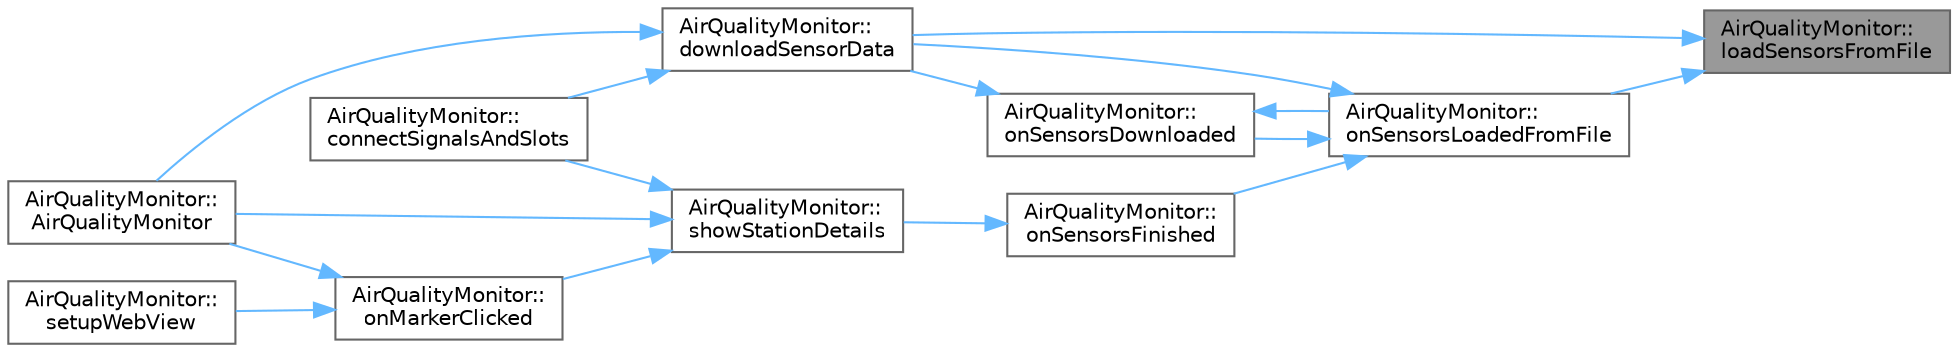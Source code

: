 digraph "AirQualityMonitor::loadSensorsFromFile"
{
 // LATEX_PDF_SIZE
  bgcolor="transparent";
  edge [fontname=Helvetica,fontsize=10,labelfontname=Helvetica,labelfontsize=10];
  node [fontname=Helvetica,fontsize=10,shape=box,height=0.2,width=0.4];
  rankdir="RL";
  Node1 [id="Node000001",label="AirQualityMonitor::\lloadSensorsFromFile",height=0.2,width=0.4,color="gray40", fillcolor="grey60", style="filled", fontcolor="black",tooltip="Ładuje dane sensorów z lokalnego pliku JSON."];
  Node1 -> Node2 [id="edge1_Node000001_Node000002",dir="back",color="steelblue1",style="solid",tooltip=" "];
  Node2 [id="Node000002",label="AirQualityMonitor::\ldownloadSensorData",height=0.2,width=0.4,color="grey40", fillcolor="white", style="filled",URL="$class_air_quality_monitor.html#a4f9e4e9e4973368c9b3ea6938dc96611",tooltip="Pobiera i zapisuje dane sensorów dla aktualnie wybranej stacji."];
  Node2 -> Node3 [id="edge2_Node000002_Node000003",dir="back",color="steelblue1",style="solid",tooltip=" "];
  Node3 [id="Node000003",label="AirQualityMonitor::\lAirQualityMonitor",height=0.2,width=0.4,color="grey40", fillcolor="white", style="filled",URL="$class_air_quality_monitor.html#a5c1e078e2b1c45ecfacef7f3a0d31322",tooltip="Konstruktor klasy AirQualityMonitor."];
  Node2 -> Node4 [id="edge3_Node000002_Node000004",dir="back",color="steelblue1",style="solid",tooltip=" "];
  Node4 [id="Node000004",label="AirQualityMonitor::\lconnectSignalsAndSlots",height=0.2,width=0.4,color="grey40", fillcolor="white", style="filled",URL="$class_air_quality_monitor.html#a0d5986b8b5578346bc973699b56b73c5",tooltip="Łączy sygnały interfejsu użytkownika z odpowiednimi slotami."];
  Node1 -> Node5 [id="edge4_Node000001_Node000005",dir="back",color="steelblue1",style="solid",tooltip=" "];
  Node5 [id="Node000005",label="AirQualityMonitor::\lonSensorsLoadedFromFile",height=0.2,width=0.4,color="grey40", fillcolor="white", style="filled",URL="$class_air_quality_monitor.html#a2021de10613f9147c9138d325eea0f31",tooltip="Ładuje dane sensorów z pliku lokalnego dla stacji."];
  Node5 -> Node2 [id="edge5_Node000005_Node000002",dir="back",color="steelblue1",style="solid",tooltip=" "];
  Node5 -> Node6 [id="edge6_Node000005_Node000006",dir="back",color="steelblue1",style="solid",tooltip=" "];
  Node6 [id="Node000006",label="AirQualityMonitor::\lonSensorsDownloaded",height=0.2,width=0.4,color="grey40", fillcolor="white", style="filled",URL="$class_air_quality_monitor.html#a0f41dd3a7a6fc7f550b9d277d5d1b319",tooltip="Obsługuje zakończenie pobierania danych sensorów."];
  Node6 -> Node2 [id="edge7_Node000006_Node000002",dir="back",color="steelblue1",style="solid",tooltip=" "];
  Node6 -> Node5 [id="edge8_Node000006_Node000005",dir="back",color="steelblue1",style="solid",tooltip=" "];
  Node5 -> Node7 [id="edge9_Node000005_Node000007",dir="back",color="steelblue1",style="solid",tooltip=" "];
  Node7 [id="Node000007",label="AirQualityMonitor::\lonSensorsFinished",height=0.2,width=0.4,color="grey40", fillcolor="white", style="filled",URL="$class_air_quality_monitor.html#aebcc5ba987dc511c966a5704694345c6",tooltip="Obsługuje zakończenie pobierania danych sensorów."];
  Node7 -> Node8 [id="edge10_Node000007_Node000008",dir="back",color="steelblue1",style="solid",tooltip=" "];
  Node8 [id="Node000008",label="AirQualityMonitor::\lshowStationDetails",height=0.2,width=0.4,color="grey40", fillcolor="white", style="filled",URL="$class_air_quality_monitor.html#ac03a1d30c2b22972bb9f1333c659b75e",tooltip="Wyświetla szczegóły wybranej stacji."];
  Node8 -> Node3 [id="edge11_Node000008_Node000003",dir="back",color="steelblue1",style="solid",tooltip=" "];
  Node8 -> Node4 [id="edge12_Node000008_Node000004",dir="back",color="steelblue1",style="solid",tooltip=" "];
  Node8 -> Node9 [id="edge13_Node000008_Node000009",dir="back",color="steelblue1",style="solid",tooltip=" "];
  Node9 [id="Node000009",label="AirQualityMonitor::\lonMarkerClicked",height=0.2,width=0.4,color="grey40", fillcolor="white", style="filled",URL="$class_air_quality_monitor.html#a30b2d56cd068c8e1b97360e1a1c323eb",tooltip="Obsługuje kliknięcie w marker na mapie."];
  Node9 -> Node3 [id="edge14_Node000009_Node000003",dir="back",color="steelblue1",style="solid",tooltip=" "];
  Node9 -> Node10 [id="edge15_Node000009_Node000010",dir="back",color="steelblue1",style="solid",tooltip=" "];
  Node10 [id="Node000010",label="AirQualityMonitor::\lsetupWebView",height=0.2,width=0.4,color="grey40", fillcolor="white", style="filled",URL="$class_air_quality_monitor.html#ab36994d80512a73bf84cd2bbafdc79bb",tooltip="Konfiguruje widok webowy dla mapy."];
}
